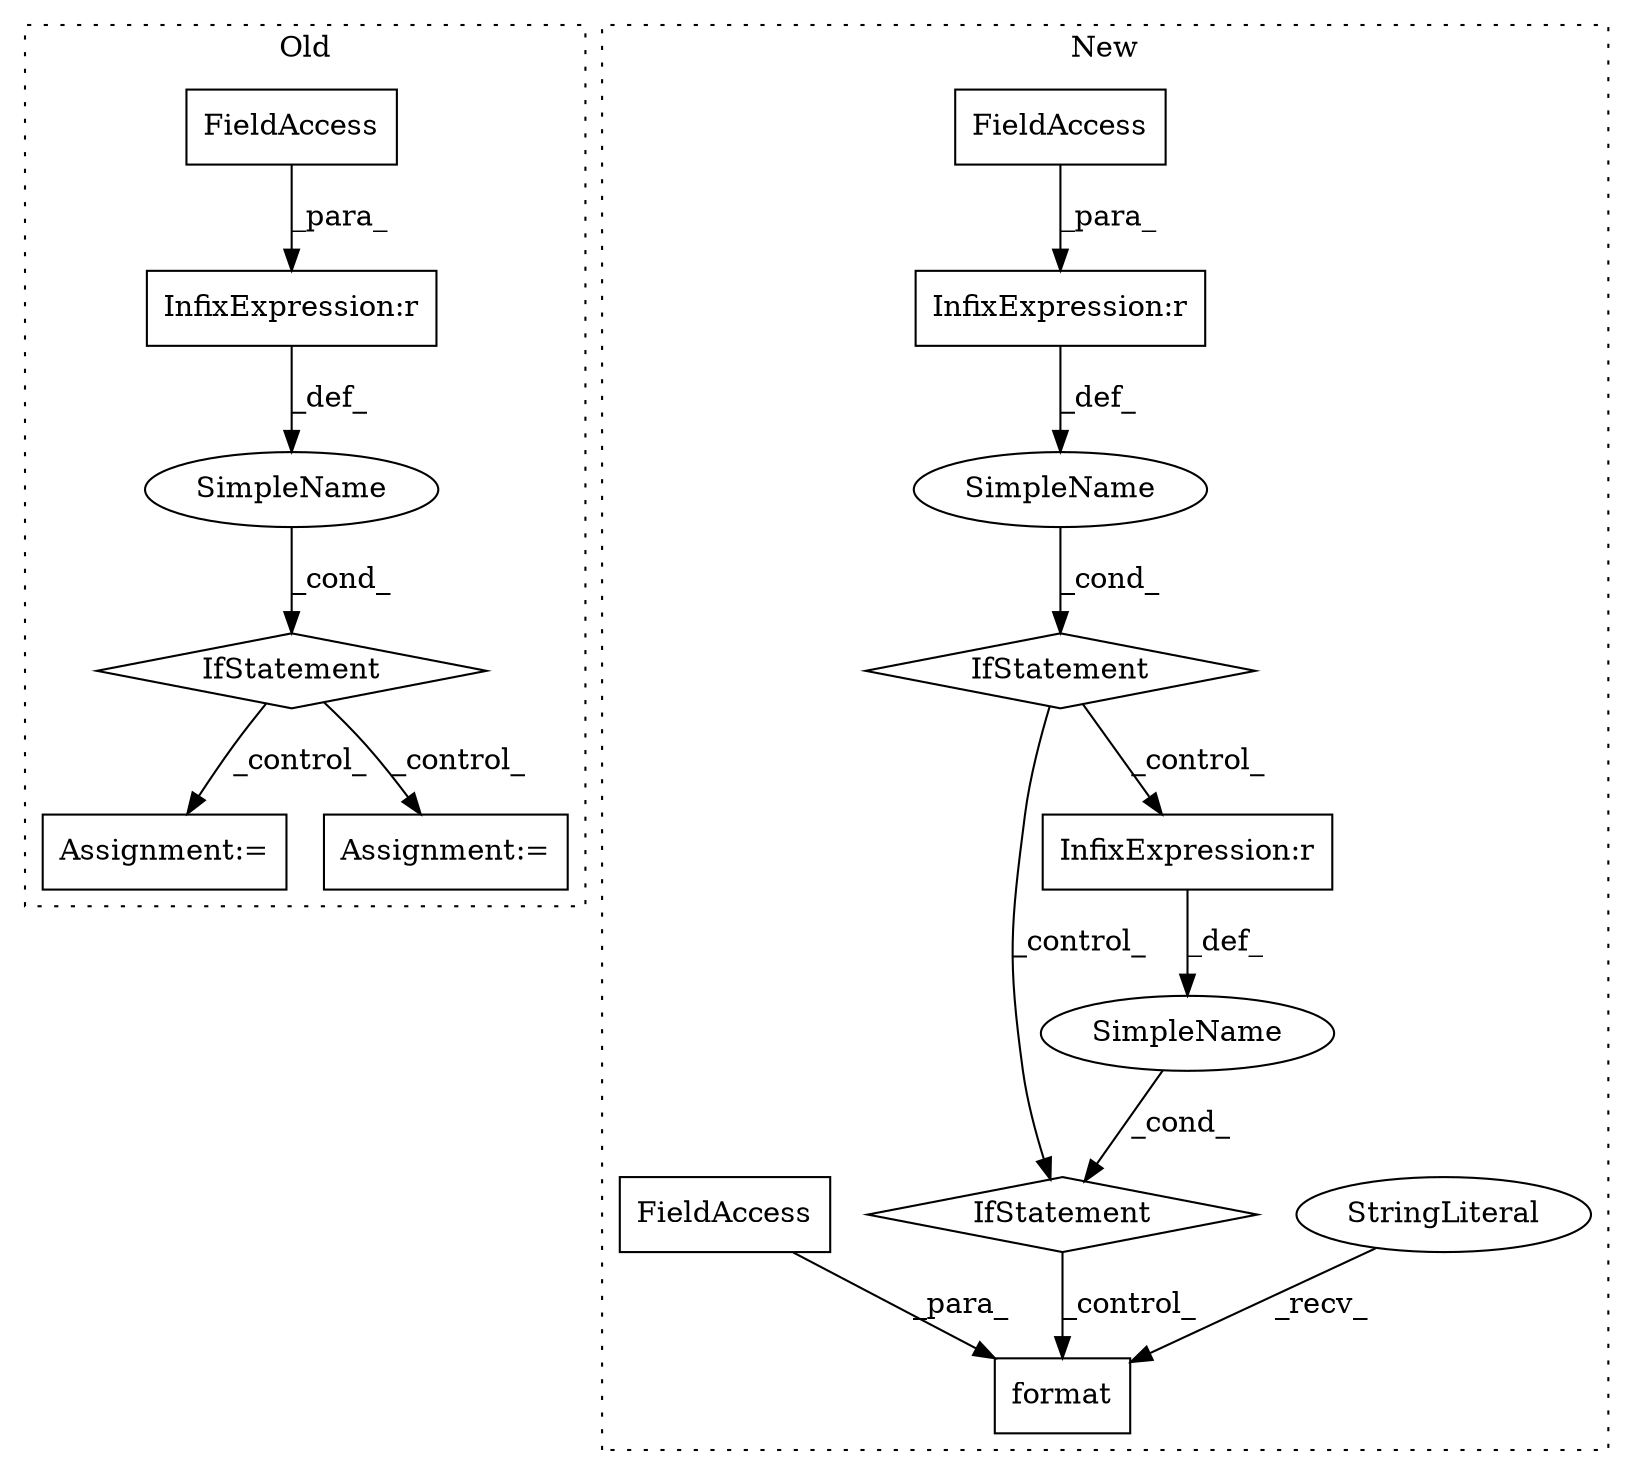 digraph G {
subgraph cluster0 {
1 [label="IfStatement" a="25" s="1367,1392" l="4,2" shape="diamond"];
7 [label="InfixExpression:r" a="27" s="1381" l="4" shape="box"];
9 [label="FieldAccess" a="22" s="1371" l="10" shape="box"];
13 [label="SimpleName" a="42" s="" l="" shape="ellipse"];
14 [label="Assignment:=" a="7" s="1412" l="1" shape="box"];
16 [label="Assignment:=" a="7" s="1504" l="1" shape="box"];
label = "Old";
style="dotted";
}
subgraph cluster1 {
2 [label="format" a="32" s="1983,1999" l="7,1" shape="box"];
3 [label="StringLiteral" a="45" s="1921" l="61" shape="ellipse"];
4 [label="IfStatement" a="25" s="1751,1774" l="4,2" shape="diamond"];
5 [label="SimpleName" a="42" s="" l="" shape="ellipse"];
6 [label="InfixExpression:r" a="27" s="1764" l="4" shape="box"];
8 [label="FieldAccess" a="22" s="1755" l="9" shape="box"];
10 [label="FieldAccess" a="22" s="1990" l="9" shape="box"];
11 [label="IfStatement" a="25" s="1831,1852" l="4,2" shape="diamond"];
12 [label="SimpleName" a="42" s="" l="" shape="ellipse"];
15 [label="InfixExpression:r" a="27" s="1844" l="4" shape="box"];
label = "New";
style="dotted";
}
1 -> 16 [label="_control_"];
1 -> 14 [label="_control_"];
3 -> 2 [label="_recv_"];
4 -> 11 [label="_control_"];
4 -> 15 [label="_control_"];
5 -> 4 [label="_cond_"];
6 -> 5 [label="_def_"];
7 -> 13 [label="_def_"];
8 -> 6 [label="_para_"];
9 -> 7 [label="_para_"];
10 -> 2 [label="_para_"];
11 -> 2 [label="_control_"];
12 -> 11 [label="_cond_"];
13 -> 1 [label="_cond_"];
15 -> 12 [label="_def_"];
}